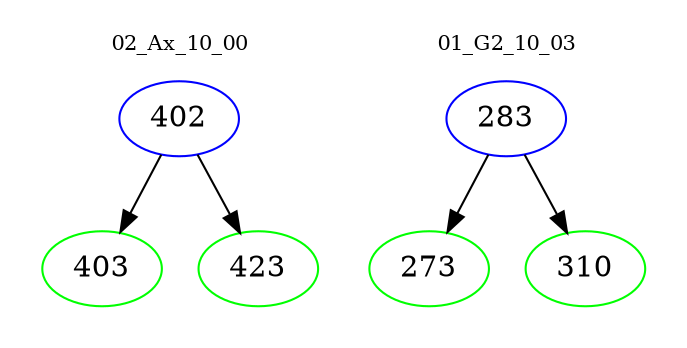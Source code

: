 digraph{
subgraph cluster_0 {
color = white
label = "02_Ax_10_00";
fontsize=10;
T0_402 [label="402", color="blue"]
T0_402 -> T0_403 [color="black"]
T0_403 [label="403", color="green"]
T0_402 -> T0_423 [color="black"]
T0_423 [label="423", color="green"]
}
subgraph cluster_1 {
color = white
label = "01_G2_10_03";
fontsize=10;
T1_283 [label="283", color="blue"]
T1_283 -> T1_273 [color="black"]
T1_273 [label="273", color="green"]
T1_283 -> T1_310 [color="black"]
T1_310 [label="310", color="green"]
}
}
